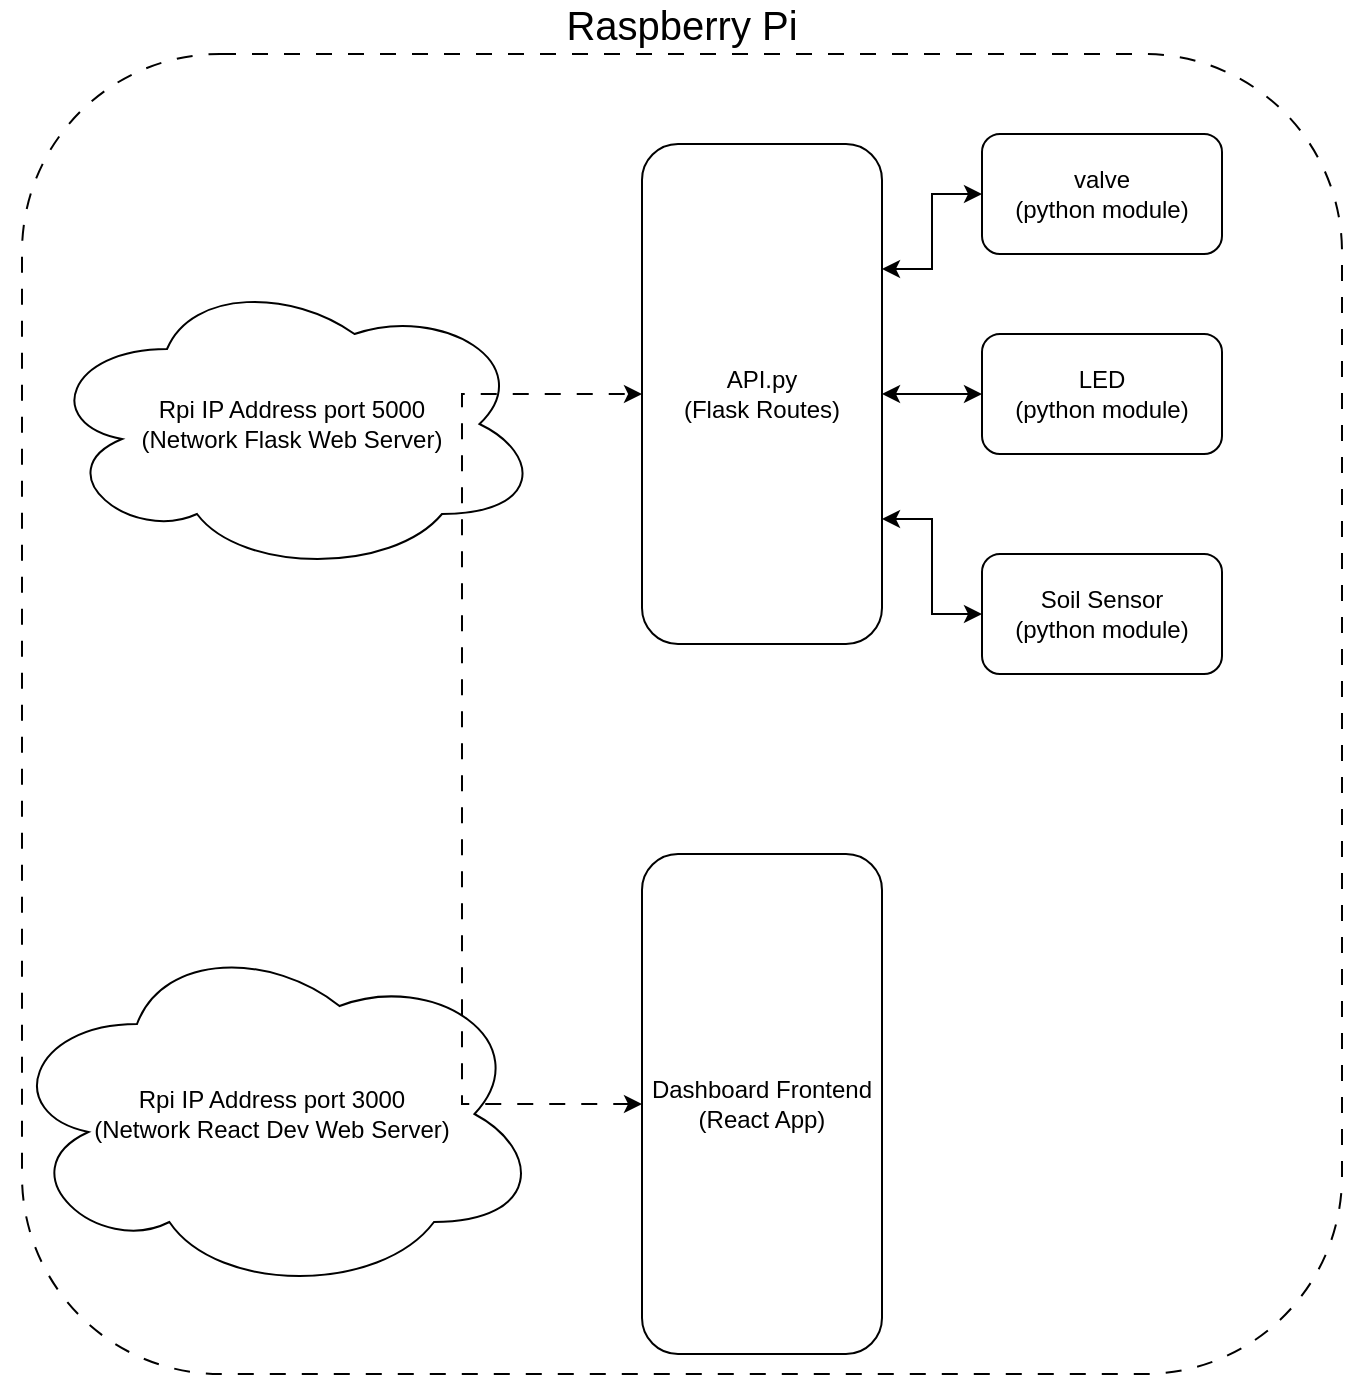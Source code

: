 <mxfile version="28.0.7">
  <diagram name="Page-1" id="3sv8AZ-OFePN0Q0oZRgw">
    <mxGraphModel dx="1034" dy="570" grid="1" gridSize="10" guides="1" tooltips="1" connect="1" arrows="1" fold="1" page="1" pageScale="1" pageWidth="850" pageHeight="1100" math="0" shadow="0">
      <root>
        <mxCell id="0" />
        <mxCell id="1" parent="0" />
        <mxCell id="JHEGx3fcKYTorQx9e_ME-15" value="Raspberry Pi" style="rounded=1;whiteSpace=wrap;html=1;dashed=1;dashPattern=8 8;labelPosition=center;verticalLabelPosition=top;align=center;verticalAlign=bottom;fontSize=20;" vertex="1" parent="1">
          <mxGeometry x="140" y="80" width="660" height="660" as="geometry" />
        </mxCell>
        <mxCell id="JHEGx3fcKYTorQx9e_ME-10" value="Rpi IP Address port 3000&lt;div&gt;(Network React Dev Web Server)&lt;/div&gt;" style="ellipse;shape=cloud;whiteSpace=wrap;html=1;" vertex="1" parent="1">
          <mxGeometry x="130" y="520" width="270" height="180" as="geometry" />
        </mxCell>
        <mxCell id="JHEGx3fcKYTorQx9e_ME-1" value="valve&lt;div&gt;(python module)&lt;/div&gt;" style="rounded=1;whiteSpace=wrap;html=1;" vertex="1" parent="1">
          <mxGeometry x="620" y="120" width="120" height="60" as="geometry" />
        </mxCell>
        <mxCell id="JHEGx3fcKYTorQx9e_ME-2" value="LED&lt;br&gt;&lt;div&gt;(python module)&lt;/div&gt;" style="rounded=1;whiteSpace=wrap;html=1;" vertex="1" parent="1">
          <mxGeometry x="620" y="220" width="120" height="60" as="geometry" />
        </mxCell>
        <mxCell id="JHEGx3fcKYTorQx9e_ME-3" value="Soil Sensor&lt;br&gt;&lt;div&gt;(python module)&lt;/div&gt;" style="rounded=1;whiteSpace=wrap;html=1;" vertex="1" parent="1">
          <mxGeometry x="620" y="330" width="120" height="60" as="geometry" />
        </mxCell>
        <mxCell id="JHEGx3fcKYTorQx9e_ME-5" style="edgeStyle=orthogonalEdgeStyle;rounded=0;orthogonalLoop=1;jettySize=auto;html=1;exitX=1;exitY=0.25;exitDx=0;exitDy=0;entryX=0;entryY=0.5;entryDx=0;entryDy=0;startArrow=classic;startFill=1;" edge="1" parent="1" source="JHEGx3fcKYTorQx9e_ME-4" target="JHEGx3fcKYTorQx9e_ME-1">
          <mxGeometry relative="1" as="geometry" />
        </mxCell>
        <mxCell id="JHEGx3fcKYTorQx9e_ME-6" style="edgeStyle=orthogonalEdgeStyle;rounded=0;orthogonalLoop=1;jettySize=auto;html=1;exitX=1;exitY=0.5;exitDx=0;exitDy=0;entryX=0;entryY=0.5;entryDx=0;entryDy=0;startArrow=classic;startFill=1;" edge="1" parent="1" source="JHEGx3fcKYTorQx9e_ME-4" target="JHEGx3fcKYTorQx9e_ME-2">
          <mxGeometry relative="1" as="geometry" />
        </mxCell>
        <mxCell id="JHEGx3fcKYTorQx9e_ME-7" style="edgeStyle=orthogonalEdgeStyle;rounded=0;orthogonalLoop=1;jettySize=auto;html=1;exitX=1;exitY=0.75;exitDx=0;exitDy=0;entryX=0;entryY=0.5;entryDx=0;entryDy=0;startArrow=classic;startFill=1;" edge="1" parent="1" source="JHEGx3fcKYTorQx9e_ME-4" target="JHEGx3fcKYTorQx9e_ME-3">
          <mxGeometry relative="1" as="geometry" />
        </mxCell>
        <mxCell id="JHEGx3fcKYTorQx9e_ME-4" value="API.py&lt;div&gt;(Flask Routes)&lt;/div&gt;" style="rounded=1;whiteSpace=wrap;html=1;" vertex="1" parent="1">
          <mxGeometry x="450" y="125" width="120" height="250" as="geometry" />
        </mxCell>
        <mxCell id="JHEGx3fcKYTorQx9e_ME-8" value="Rpi IP Address port 5000&lt;div&gt;(Network Flask Web Server)&lt;/div&gt;" style="ellipse;shape=cloud;whiteSpace=wrap;html=1;" vertex="1" parent="1">
          <mxGeometry x="150" y="190" width="250" height="150" as="geometry" />
        </mxCell>
        <mxCell id="JHEGx3fcKYTorQx9e_ME-14" style="edgeStyle=orthogonalEdgeStyle;rounded=0;orthogonalLoop=1;jettySize=auto;html=1;exitX=0;exitY=0.5;exitDx=0;exitDy=0;entryX=0;entryY=0.5;entryDx=0;entryDy=0;dashed=1;dashPattern=8 8;startArrow=classic;startFill=1;" edge="1" parent="1" source="JHEGx3fcKYTorQx9e_ME-9" target="JHEGx3fcKYTorQx9e_ME-4">
          <mxGeometry relative="1" as="geometry">
            <Array as="points">
              <mxPoint x="360" y="605" />
              <mxPoint x="360" y="250" />
            </Array>
          </mxGeometry>
        </mxCell>
        <mxCell id="JHEGx3fcKYTorQx9e_ME-9" value="Dashboard Frontend&lt;div&gt;(React App)&lt;/div&gt;" style="rounded=1;whiteSpace=wrap;html=1;" vertex="1" parent="1">
          <mxGeometry x="450" y="480" width="120" height="250" as="geometry" />
        </mxCell>
      </root>
    </mxGraphModel>
  </diagram>
</mxfile>
